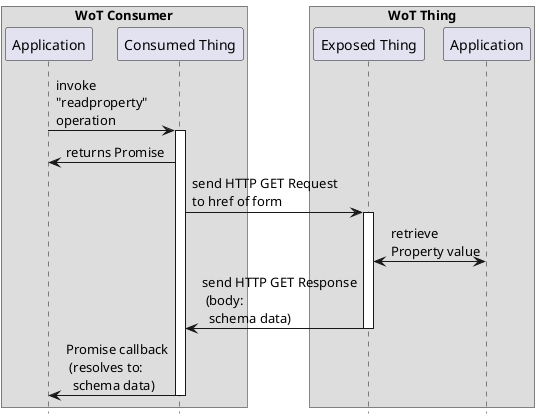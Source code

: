 @startuml
hide footbox

box "WoT Consumer"
participant "Application" as AP
participant "Consumed Thing" as SA
end box

box "WoT Thing"
participant "Exposed Thing" as WS
participant "Application" as DC
end box

AP  -> SA: invoke\n"readproperty"\noperation
activate SA
SA  -> AP: returns Promise
SA  -> WS: send HTTP GET Request\nto href of form
activate WS
WS <-> DC: retrieve\nProperty value
WS  -> SA: send HTTP GET Response\n (body:\n  schema data)
deactivate WS
SA  -> AP: Promise callback\n (resolves to:\n  schema data)
deactivate SA
@enduml

